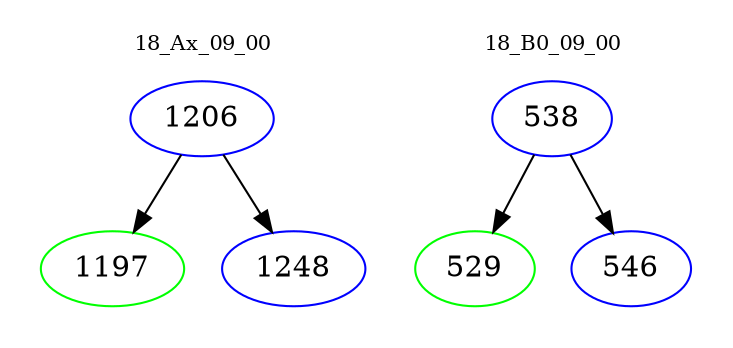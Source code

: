 digraph{
subgraph cluster_0 {
color = white
label = "18_Ax_09_00";
fontsize=10;
T0_1206 [label="1206", color="blue"]
T0_1206 -> T0_1197 [color="black"]
T0_1197 [label="1197", color="green"]
T0_1206 -> T0_1248 [color="black"]
T0_1248 [label="1248", color="blue"]
}
subgraph cluster_1 {
color = white
label = "18_B0_09_00";
fontsize=10;
T1_538 [label="538", color="blue"]
T1_538 -> T1_529 [color="black"]
T1_529 [label="529", color="green"]
T1_538 -> T1_546 [color="black"]
T1_546 [label="546", color="blue"]
}
}
